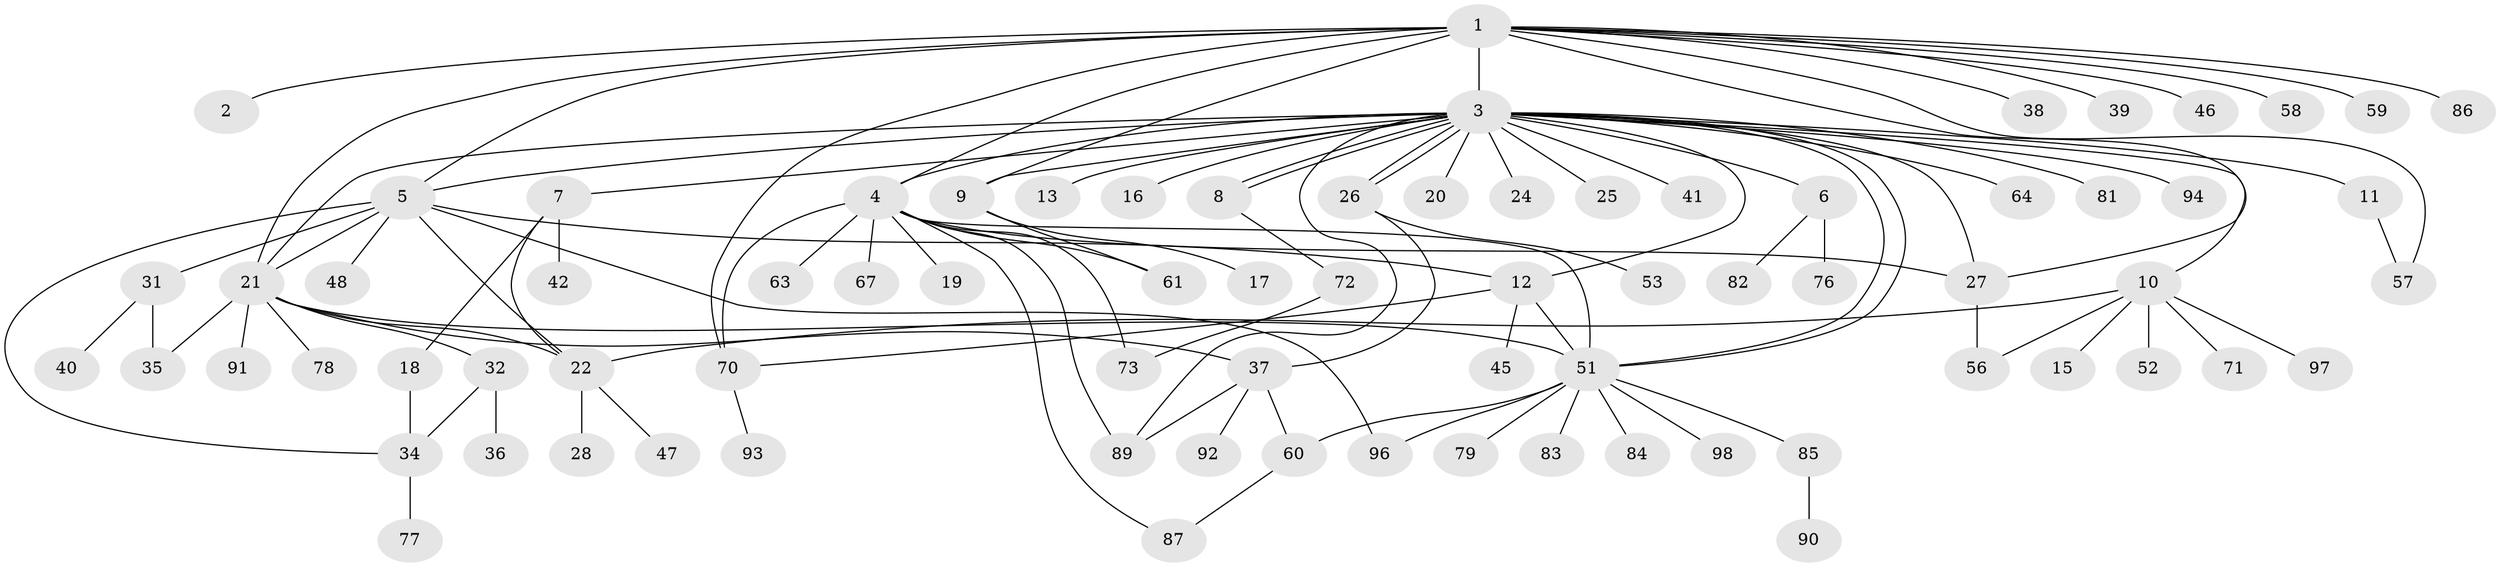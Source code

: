 // original degree distribution, {15: 0.01, 1: 0.52, 27: 0.01, 13: 0.02, 10: 0.01, 3: 0.1, 6: 0.04, 4: 0.06, 5: 0.03, 2: 0.18, 7: 0.01, 8: 0.01}
// Generated by graph-tools (version 1.1) at 2025/11/02/21/25 10:11:09]
// undirected, 77 vertices, 108 edges
graph export_dot {
graph [start="1"]
  node [color=gray90,style=filled];
  1 [super="+50"];
  2;
  3 [super="+55"];
  4 [super="+75"];
  5 [super="+33"];
  6 [super="+14"];
  7 [super="+62"];
  8 [super="+95"];
  9 [super="+30"];
  10 [super="+29"];
  11 [super="+43"];
  12 [super="+69"];
  13;
  15;
  16;
  17 [super="+66"];
  18 [super="+88"];
  19;
  20;
  21 [super="+23"];
  22 [super="+54"];
  24;
  25;
  26;
  27 [super="+44"];
  28;
  31;
  32;
  34 [super="+49"];
  35 [super="+100"];
  36;
  37 [super="+68"];
  38;
  39;
  40;
  41;
  42;
  45;
  46;
  47;
  48;
  51 [super="+80"];
  52;
  53;
  56;
  57;
  58;
  59;
  60 [super="+65"];
  61;
  63;
  64;
  67;
  70 [super="+99"];
  71;
  72 [super="+74"];
  73;
  76;
  77;
  78;
  79;
  81;
  82;
  83;
  84;
  85;
  86;
  87;
  89;
  90;
  91;
  92;
  93;
  94;
  96;
  97;
  98;
  1 -- 2;
  1 -- 3 [weight=2];
  1 -- 4;
  1 -- 5;
  1 -- 9 [weight=2];
  1 -- 27;
  1 -- 38;
  1 -- 39;
  1 -- 46;
  1 -- 58;
  1 -- 59;
  1 -- 86;
  1 -- 57;
  1 -- 70;
  1 -- 21;
  3 -- 5;
  3 -- 6;
  3 -- 7 [weight=2];
  3 -- 8;
  3 -- 8;
  3 -- 9;
  3 -- 10;
  3 -- 11;
  3 -- 12 [weight=2];
  3 -- 13;
  3 -- 16;
  3 -- 20;
  3 -- 24;
  3 -- 25;
  3 -- 26;
  3 -- 26;
  3 -- 41;
  3 -- 51;
  3 -- 51;
  3 -- 89;
  3 -- 94;
  3 -- 64;
  3 -- 81;
  3 -- 4;
  3 -- 21 [weight=2];
  3 -- 27;
  4 -- 19;
  4 -- 27;
  4 -- 51;
  4 -- 61;
  4 -- 63;
  4 -- 67;
  4 -- 70;
  4 -- 73;
  4 -- 87;
  4 -- 89;
  5 -- 21 [weight=2];
  5 -- 31;
  5 -- 34;
  5 -- 48;
  5 -- 96;
  5 -- 12;
  5 -- 22;
  6 -- 82;
  6 -- 76;
  7 -- 18;
  7 -- 22;
  7 -- 42;
  8 -- 72;
  9 -- 17;
  9 -- 61;
  10 -- 15;
  10 -- 52;
  10 -- 56;
  10 -- 71;
  10 -- 97;
  10 -- 22;
  11 -- 57;
  12 -- 45;
  12 -- 51;
  12 -- 70;
  18 -- 34;
  21 -- 32;
  21 -- 37;
  21 -- 51;
  21 -- 35;
  21 -- 22;
  21 -- 91;
  21 -- 78;
  22 -- 28;
  22 -- 47;
  26 -- 37;
  26 -- 53;
  27 -- 56;
  31 -- 35;
  31 -- 40;
  32 -- 36;
  32 -- 34;
  34 -- 77;
  37 -- 60;
  37 -- 89;
  37 -- 92;
  51 -- 60;
  51 -- 79;
  51 -- 83;
  51 -- 84;
  51 -- 85;
  51 -- 96;
  51 -- 98;
  60 -- 87;
  70 -- 93;
  72 -- 73;
  85 -- 90;
}
